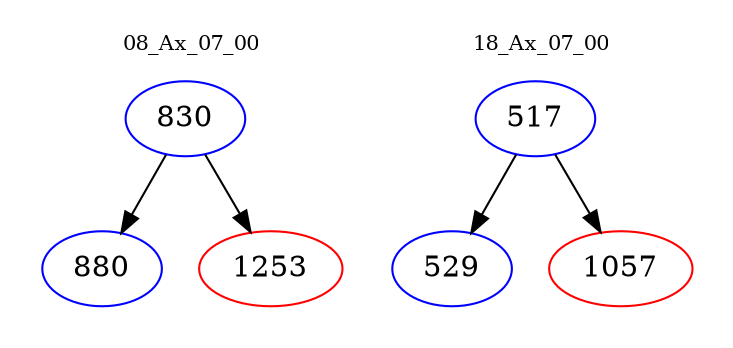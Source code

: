 digraph{
subgraph cluster_0 {
color = white
label = "08_Ax_07_00";
fontsize=10;
T0_830 [label="830", color="blue"]
T0_830 -> T0_880 [color="black"]
T0_880 [label="880", color="blue"]
T0_830 -> T0_1253 [color="black"]
T0_1253 [label="1253", color="red"]
}
subgraph cluster_1 {
color = white
label = "18_Ax_07_00";
fontsize=10;
T1_517 [label="517", color="blue"]
T1_517 -> T1_529 [color="black"]
T1_529 [label="529", color="blue"]
T1_517 -> T1_1057 [color="black"]
T1_1057 [label="1057", color="red"]
}
}
